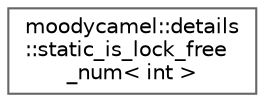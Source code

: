 digraph "类继承关系图"
{
 // INTERACTIVE_SVG=YES
 // LATEX_PDF_SIZE
  bgcolor="transparent";
  edge [fontname=Helvetica,fontsize=10,labelfontname=Helvetica,labelfontsize=10];
  node [fontname=Helvetica,fontsize=10,shape=box,height=0.2,width=0.4];
  rankdir="LR";
  Node0 [id="Node000000",label="moodycamel::details\l::static_is_lock_free\l_num\< int \>",height=0.2,width=0.4,color="grey40", fillcolor="white", style="filled",URL="$d1/d0b/structmoodycamel_1_1details_1_1static__is__lock__free__num_3_01int_01_4.html",tooltip=" "];
}
